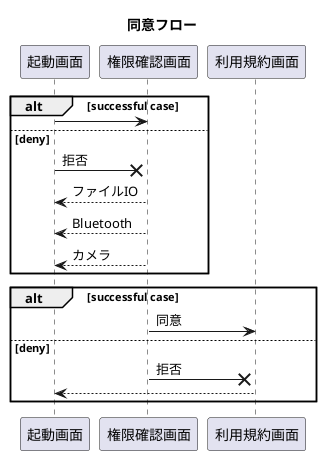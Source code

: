 @startuml 同意フロー

title 同意フロー

alt successful case
    起動画面 -> 権限確認画面

else deny
    起動画面 ->x 権限確認画面: 拒否
    権限確認画面 --> 起動画面: ファイルIO
    権限確認画面 --> 起動画面: Bluetooth
    権限確認画面 --> 起動画面: カメラ

end

alt successful case
    権限確認画面 -> 利用規約画面: 同意

else deny
    権限確認画面 ->x 利用規約画面: 拒否
    利用規約画面 --> 起動画面
end

@enduml